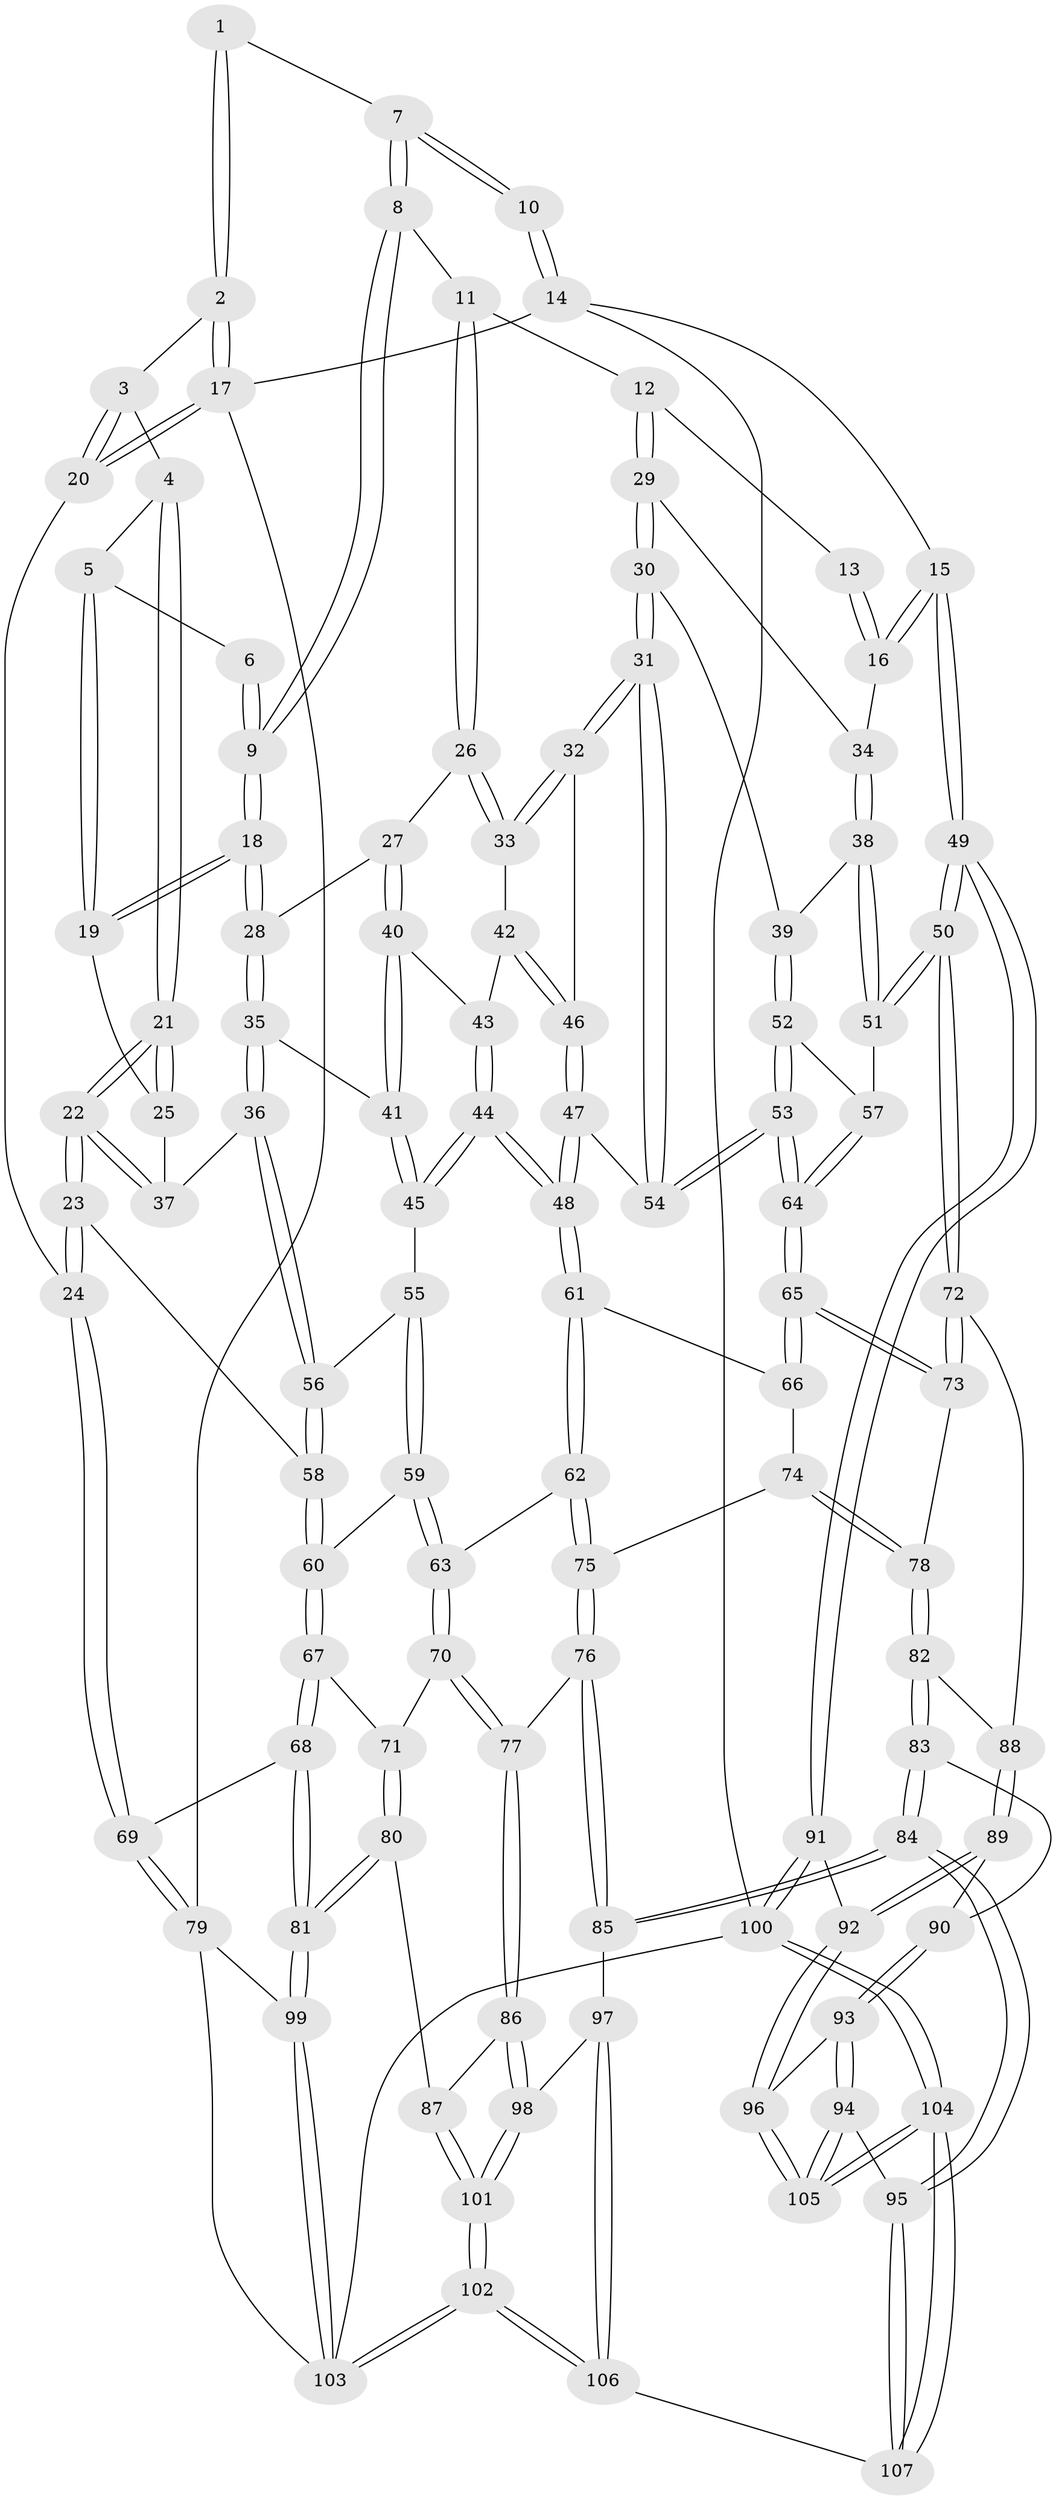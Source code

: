 // coarse degree distribution, {3: 0.3333333333333333, 4: 0.6296296296296297, 5: 0.037037037037037035}
// Generated by graph-tools (version 1.1) at 2025/38/03/04/25 23:38:30]
// undirected, 107 vertices, 264 edges
graph export_dot {
  node [color=gray90,style=filled];
  1 [pos="+0.26102155452520837+0"];
  2 [pos="+0+0"];
  3 [pos="+0.1016662281040786+0.09069540631384387"];
  4 [pos="+0.12134527069540385+0.09096693385241993"];
  5 [pos="+0.19342627974211093+0.050133934761053746"];
  6 [pos="+0.246201491210287+0"];
  7 [pos="+0.624257123614363+0"];
  8 [pos="+0.622332872609574+0"];
  9 [pos="+0.3879217693969898+0.15570839178071263"];
  10 [pos="+0.9626965129243114+0"];
  11 [pos="+0.6703101242007959+0.03567163649586402"];
  12 [pos="+0.8409024724846634+0.1502320215248681"];
  13 [pos="+0.9078017925735762+0.058753128391272724"];
  14 [pos="+1+0"];
  15 [pos="+1+0.18970212502838987"];
  16 [pos="+1+0.19634425397614877"];
  17 [pos="+0+0"];
  18 [pos="+0.38346250948986266+0.17913222743526216"];
  19 [pos="+0.25841816461666534+0.16775928203749094"];
  20 [pos="+0+0.2908088847479896"];
  21 [pos="+0.16661782015948107+0.20977587773350137"];
  22 [pos="+0.07568416188331988+0.3146964448316453"];
  23 [pos="+0.05650227943066889+0.3365433758618638"];
  24 [pos="+0+0.35439198830524915"];
  25 [pos="+0.2184445847641957+0.19736317527771394"];
  26 [pos="+0.6283740368642905+0.19202265854170703"];
  27 [pos="+0.4530656077558031+0.23348506534055077"];
  28 [pos="+0.38710482353615655+0.18763127034281712"];
  29 [pos="+0.8645816161323545+0.19538133683699282"];
  30 [pos="+0.7437472880667164+0.30322205543417374"];
  31 [pos="+0.7000282186234533+0.30896170575650833"];
  32 [pos="+0.6827474670933048+0.28835243350335305"];
  33 [pos="+0.6581439439125217+0.25790568244909207"];
  34 [pos="+0.936739842513962+0.22652700053837985"];
  35 [pos="+0.29983983200894443+0.32180891825237756"];
  36 [pos="+0.2706546631371374+0.3417022820888394"];
  37 [pos="+0.2375740799401995+0.254241723592304"];
  38 [pos="+0.9009203621842216+0.35307708054386716"];
  39 [pos="+0.7855946273662546+0.33303017207646696"];
  40 [pos="+0.4558593001037555+0.24711319069035528"];
  41 [pos="+0.4039174970390315+0.37138076611563925"];
  42 [pos="+0.5314047847901548+0.33792035492569333"];
  43 [pos="+0.49736708887893816+0.316136098900942"];
  44 [pos="+0.4417073519280301+0.4318558595031971"];
  45 [pos="+0.4220480007361882+0.4246168809547351"];
  46 [pos="+0.5422569177334523+0.3623032656379725"];
  47 [pos="+0.5624102385249841+0.4135340265688354"];
  48 [pos="+0.4958358311959306+0.4772731927021097"];
  49 [pos="+1+0.5801319186730969"];
  50 [pos="+1+0.5745305357572212"];
  51 [pos="+0.9297407139187918+0.45602042291607964"];
  52 [pos="+0.8103771724376205+0.40005710087505003"];
  53 [pos="+0.7065506381252092+0.4820100026279273"];
  54 [pos="+0.6723116267418002+0.4035025856439898"];
  55 [pos="+0.4121241011806677+0.4282008984852766"];
  56 [pos="+0.2489459193049945+0.3672584604059341"];
  57 [pos="+0.9079973371479874+0.4583694085887629"];
  58 [pos="+0.21718240749650686+0.3925715945594964"];
  59 [pos="+0.3425099318773973+0.4810017920928664"];
  60 [pos="+0.22500324195177618+0.4167452957480999"];
  61 [pos="+0.495898018496185+0.47798026569506546"];
  62 [pos="+0.4841534764810032+0.509971331820236"];
  63 [pos="+0.34912768530489413+0.5295688312814348"];
  64 [pos="+0.7190486412978634+0.5345813957377299"];
  65 [pos="+0.7118057531328856+0.560393904417268"];
  66 [pos="+0.5602298309008957+0.5093649165587927"];
  67 [pos="+0.20341397186535387+0.5917775656863996"];
  68 [pos="+0.07525195745197777+0.6374546634493534"];
  69 [pos="+0+0.5615615566118595"];
  70 [pos="+0.31706531931493914+0.6266677021240683"];
  71 [pos="+0.26040224588058863+0.6144992797183124"];
  72 [pos="+0.9752670252873255+0.6286724179414833"];
  73 [pos="+0.7121760230042102+0.5855026038251431"];
  74 [pos="+0.5706488761058307+0.6084110706534026"];
  75 [pos="+0.4775065794086776+0.6204208113669809"];
  76 [pos="+0.44697029077130157+0.6654190947221116"];
  77 [pos="+0.3811284446426768+0.6833100958657192"];
  78 [pos="+0.7035382864470607+0.6065998750096665"];
  79 [pos="+0+0.8592685970653556"];
  80 [pos="+0.20585652353940123+0.8087538476808253"];
  81 [pos="+0.1505812178674293+0.8064499854477684"];
  82 [pos="+0.7034182966649052+0.6304250170643253"];
  83 [pos="+0.6996029486954535+0.6570315177539126"];
  84 [pos="+0.6338509774775613+0.814633940784236"];
  85 [pos="+0.6317681560073584+0.814317473506011"];
  86 [pos="+0.3755122557424691+0.7020702494413537"];
  87 [pos="+0.2454303791167558+0.8181164570139753"];
  88 [pos="+0.8889197940627641+0.7047019159880945"];
  89 [pos="+0.8680286725378598+0.7366396051651404"];
  90 [pos="+0.8385072895295811+0.7466554019318588"];
  91 [pos="+1+0.6157323196704647"];
  92 [pos="+0.9170522586227804+0.8408639762764261"];
  93 [pos="+0.8105959233245374+0.7875291385538922"];
  94 [pos="+0.7084450164543777+0.8448296446058864"];
  95 [pos="+0.6504837919995402+0.8367730860113719"];
  96 [pos="+0.907204894259682+0.8653670580063669"];
  97 [pos="+0.476293513490037+0.875054887917606"];
  98 [pos="+0.42000566162736414+0.8598683376293882"];
  99 [pos="+0.08745029656541001+0.8991127921652897"];
  100 [pos="+1+1"];
  101 [pos="+0.31474197205985344+0.935772751008185"];
  102 [pos="+0.25749819254377043+1"];
  103 [pos="+0.2572882313154133+1"];
  104 [pos="+1+1"];
  105 [pos="+0.8944914420218971+0.9492685820695405"];
  106 [pos="+0.4876071788557836+1"];
  107 [pos="+0.6276348568614265+1"];
  1 -- 2;
  1 -- 2;
  1 -- 7;
  2 -- 3;
  2 -- 17;
  2 -- 17;
  3 -- 4;
  3 -- 20;
  3 -- 20;
  4 -- 5;
  4 -- 21;
  4 -- 21;
  5 -- 6;
  5 -- 19;
  5 -- 19;
  6 -- 9;
  6 -- 9;
  7 -- 8;
  7 -- 8;
  7 -- 10;
  7 -- 10;
  8 -- 9;
  8 -- 9;
  8 -- 11;
  9 -- 18;
  9 -- 18;
  10 -- 14;
  10 -- 14;
  11 -- 12;
  11 -- 26;
  11 -- 26;
  12 -- 13;
  12 -- 29;
  12 -- 29;
  13 -- 16;
  13 -- 16;
  14 -- 15;
  14 -- 17;
  14 -- 100;
  15 -- 16;
  15 -- 16;
  15 -- 49;
  15 -- 49;
  16 -- 34;
  17 -- 20;
  17 -- 20;
  17 -- 79;
  18 -- 19;
  18 -- 19;
  18 -- 28;
  18 -- 28;
  19 -- 25;
  20 -- 24;
  21 -- 22;
  21 -- 22;
  21 -- 25;
  21 -- 25;
  22 -- 23;
  22 -- 23;
  22 -- 37;
  22 -- 37;
  23 -- 24;
  23 -- 24;
  23 -- 58;
  24 -- 69;
  24 -- 69;
  25 -- 37;
  26 -- 27;
  26 -- 33;
  26 -- 33;
  27 -- 28;
  27 -- 40;
  27 -- 40;
  28 -- 35;
  28 -- 35;
  29 -- 30;
  29 -- 30;
  29 -- 34;
  30 -- 31;
  30 -- 31;
  30 -- 39;
  31 -- 32;
  31 -- 32;
  31 -- 54;
  31 -- 54;
  32 -- 33;
  32 -- 33;
  32 -- 46;
  33 -- 42;
  34 -- 38;
  34 -- 38;
  35 -- 36;
  35 -- 36;
  35 -- 41;
  36 -- 37;
  36 -- 56;
  36 -- 56;
  38 -- 39;
  38 -- 51;
  38 -- 51;
  39 -- 52;
  39 -- 52;
  40 -- 41;
  40 -- 41;
  40 -- 43;
  41 -- 45;
  41 -- 45;
  42 -- 43;
  42 -- 46;
  42 -- 46;
  43 -- 44;
  43 -- 44;
  44 -- 45;
  44 -- 45;
  44 -- 48;
  44 -- 48;
  45 -- 55;
  46 -- 47;
  46 -- 47;
  47 -- 48;
  47 -- 48;
  47 -- 54;
  48 -- 61;
  48 -- 61;
  49 -- 50;
  49 -- 50;
  49 -- 91;
  49 -- 91;
  50 -- 51;
  50 -- 51;
  50 -- 72;
  50 -- 72;
  51 -- 57;
  52 -- 53;
  52 -- 53;
  52 -- 57;
  53 -- 54;
  53 -- 54;
  53 -- 64;
  53 -- 64;
  55 -- 56;
  55 -- 59;
  55 -- 59;
  56 -- 58;
  56 -- 58;
  57 -- 64;
  57 -- 64;
  58 -- 60;
  58 -- 60;
  59 -- 60;
  59 -- 63;
  59 -- 63;
  60 -- 67;
  60 -- 67;
  61 -- 62;
  61 -- 62;
  61 -- 66;
  62 -- 63;
  62 -- 75;
  62 -- 75;
  63 -- 70;
  63 -- 70;
  64 -- 65;
  64 -- 65;
  65 -- 66;
  65 -- 66;
  65 -- 73;
  65 -- 73;
  66 -- 74;
  67 -- 68;
  67 -- 68;
  67 -- 71;
  68 -- 69;
  68 -- 81;
  68 -- 81;
  69 -- 79;
  69 -- 79;
  70 -- 71;
  70 -- 77;
  70 -- 77;
  71 -- 80;
  71 -- 80;
  72 -- 73;
  72 -- 73;
  72 -- 88;
  73 -- 78;
  74 -- 75;
  74 -- 78;
  74 -- 78;
  75 -- 76;
  75 -- 76;
  76 -- 77;
  76 -- 85;
  76 -- 85;
  77 -- 86;
  77 -- 86;
  78 -- 82;
  78 -- 82;
  79 -- 99;
  79 -- 103;
  80 -- 81;
  80 -- 81;
  80 -- 87;
  81 -- 99;
  81 -- 99;
  82 -- 83;
  82 -- 83;
  82 -- 88;
  83 -- 84;
  83 -- 84;
  83 -- 90;
  84 -- 85;
  84 -- 85;
  84 -- 95;
  84 -- 95;
  85 -- 97;
  86 -- 87;
  86 -- 98;
  86 -- 98;
  87 -- 101;
  87 -- 101;
  88 -- 89;
  88 -- 89;
  89 -- 90;
  89 -- 92;
  89 -- 92;
  90 -- 93;
  90 -- 93;
  91 -- 92;
  91 -- 100;
  91 -- 100;
  92 -- 96;
  92 -- 96;
  93 -- 94;
  93 -- 94;
  93 -- 96;
  94 -- 95;
  94 -- 105;
  94 -- 105;
  95 -- 107;
  95 -- 107;
  96 -- 105;
  96 -- 105;
  97 -- 98;
  97 -- 106;
  97 -- 106;
  98 -- 101;
  98 -- 101;
  99 -- 103;
  99 -- 103;
  100 -- 104;
  100 -- 104;
  100 -- 103;
  101 -- 102;
  101 -- 102;
  102 -- 103;
  102 -- 103;
  102 -- 106;
  102 -- 106;
  104 -- 105;
  104 -- 105;
  104 -- 107;
  104 -- 107;
  106 -- 107;
}
